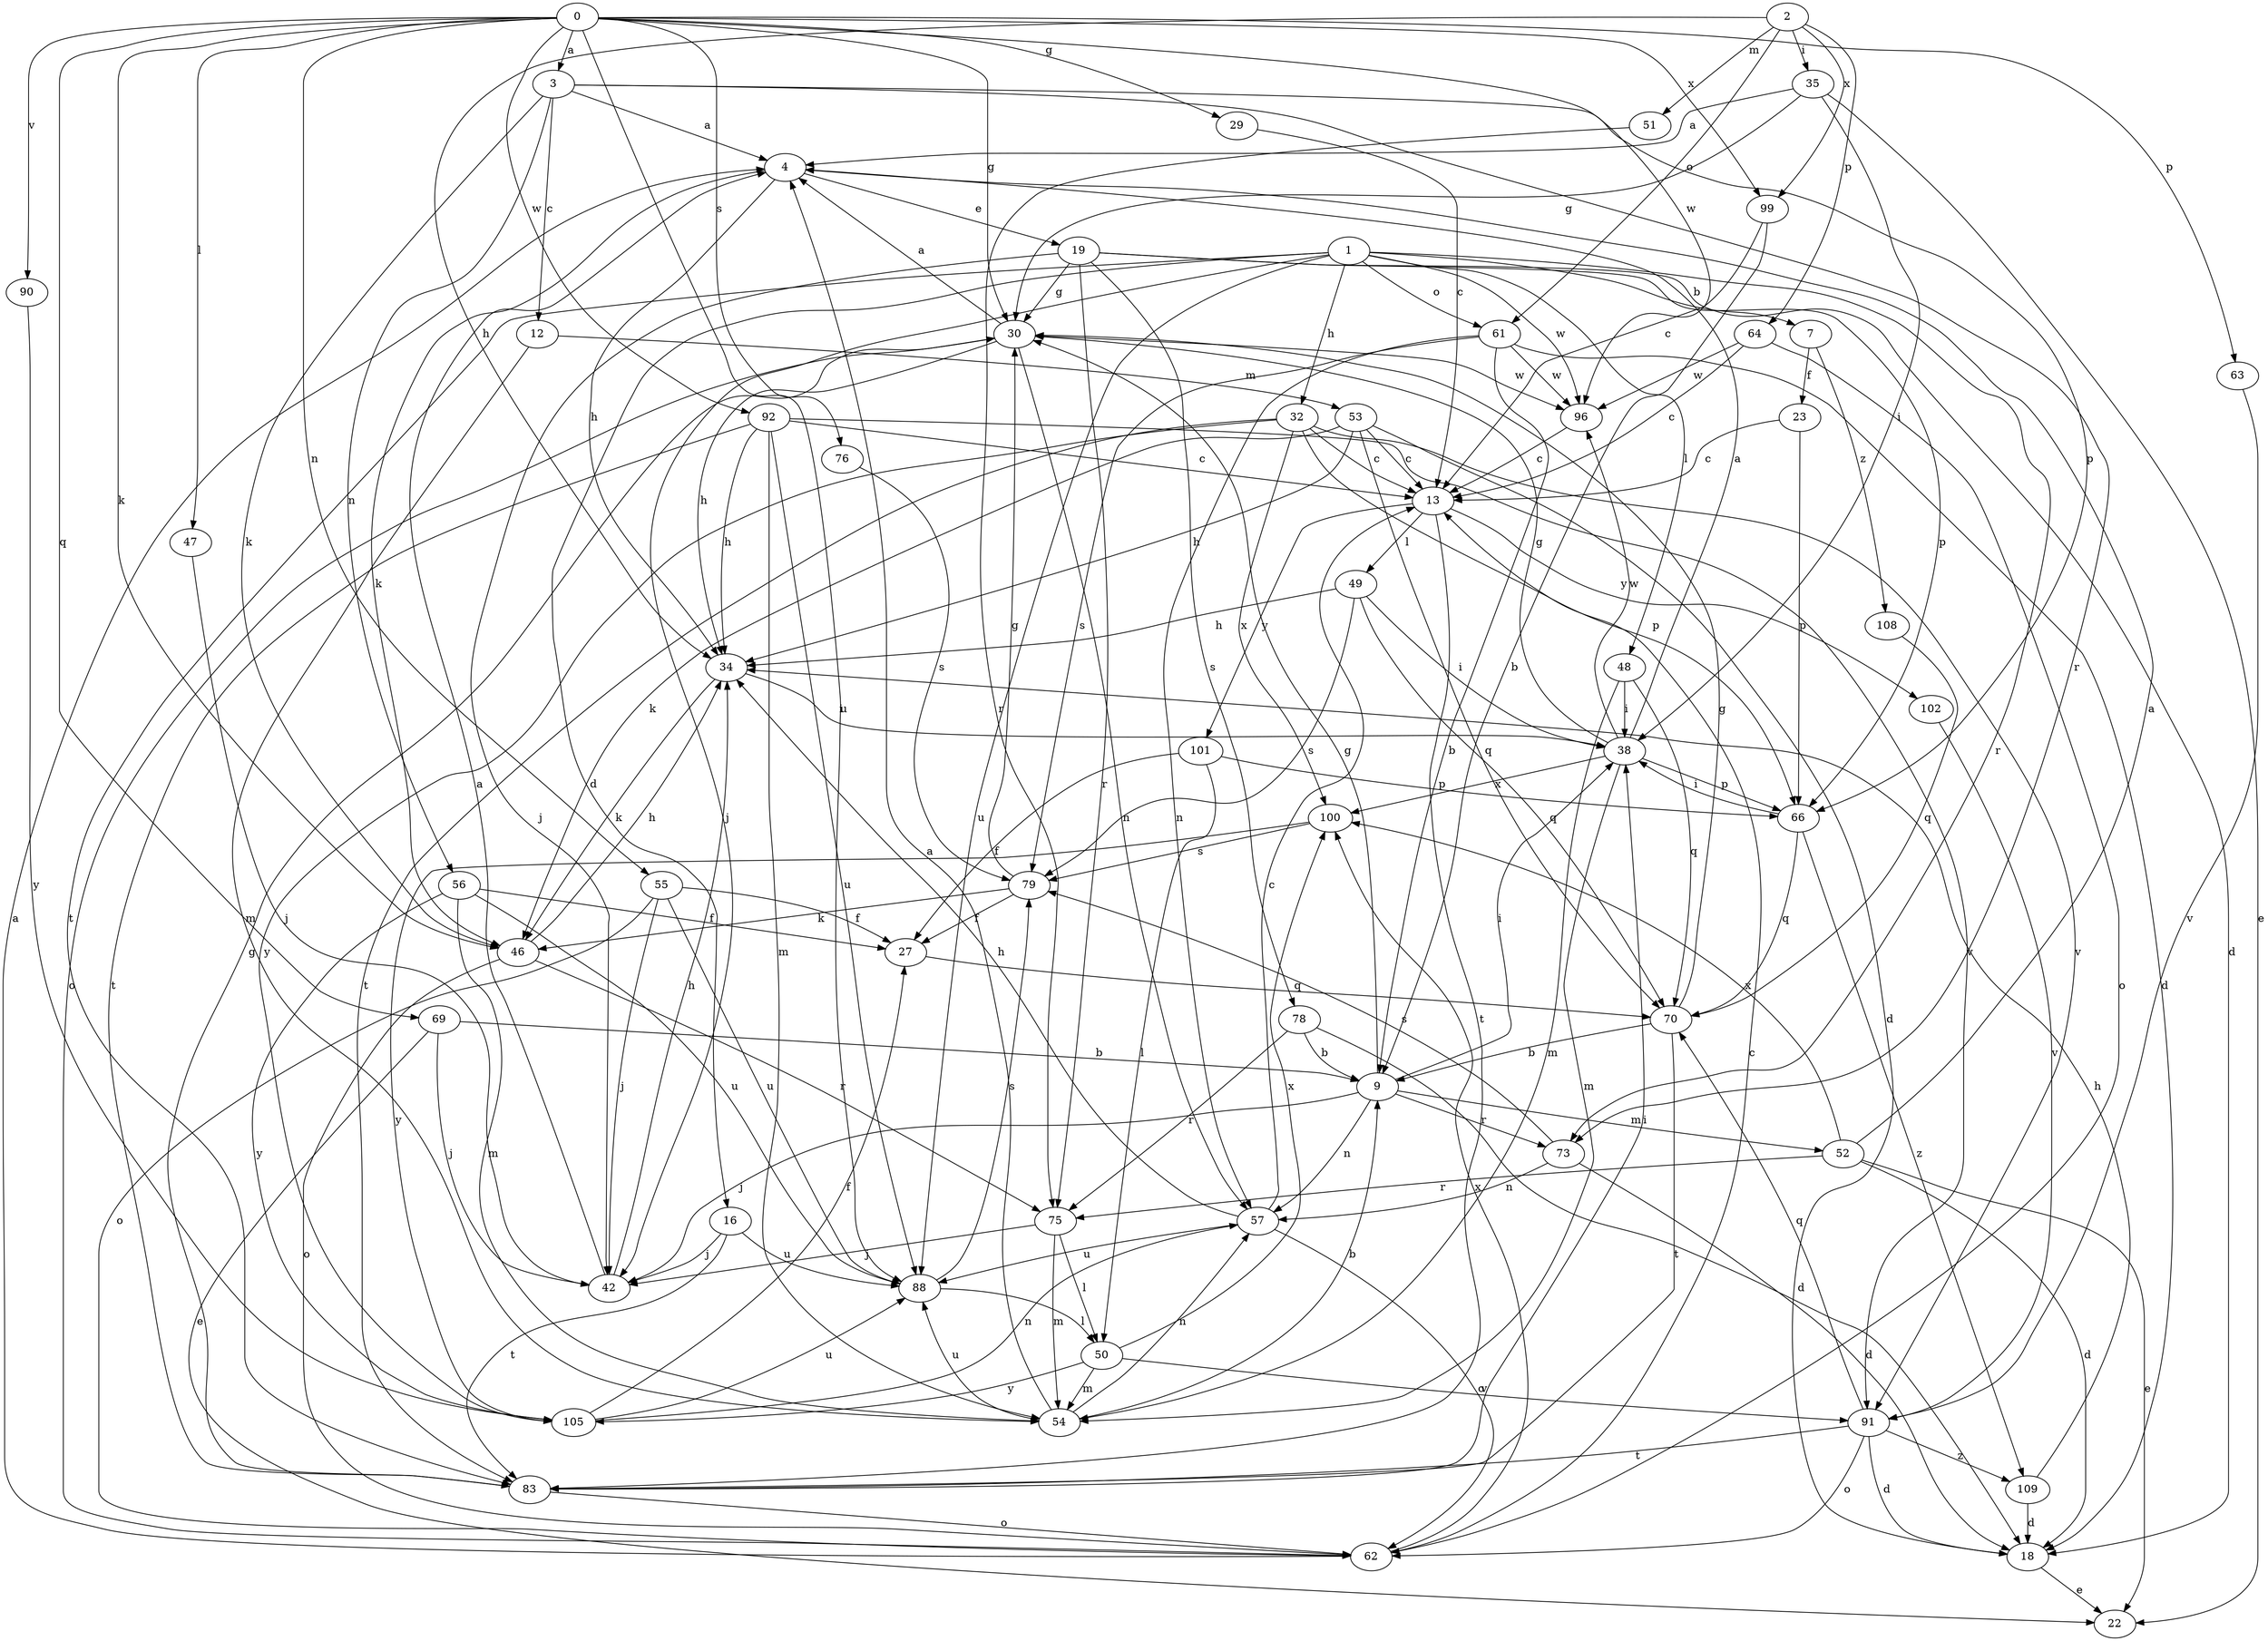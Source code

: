 strict digraph  {
0;
1;
2;
3;
4;
7;
9;
12;
13;
16;
18;
19;
22;
23;
27;
29;
30;
32;
34;
35;
38;
42;
46;
47;
48;
49;
50;
51;
52;
53;
54;
55;
56;
57;
61;
62;
63;
64;
66;
69;
70;
73;
75;
76;
78;
79;
83;
88;
90;
91;
92;
96;
99;
100;
101;
102;
105;
108;
109;
0 -> 3  [label=a];
0 -> 29  [label=g];
0 -> 30  [label=g];
0 -> 46  [label=k];
0 -> 47  [label=l];
0 -> 55  [label=n];
0 -> 63  [label=p];
0 -> 69  [label=q];
0 -> 76  [label=s];
0 -> 88  [label=u];
0 -> 90  [label=v];
0 -> 92  [label=w];
0 -> 96  [label=w];
0 -> 99  [label=x];
1 -> 7  [label=b];
1 -> 16  [label=d];
1 -> 32  [label=h];
1 -> 42  [label=j];
1 -> 48  [label=l];
1 -> 61  [label=o];
1 -> 73  [label=r];
1 -> 83  [label=t];
1 -> 88  [label=u];
1 -> 96  [label=w];
2 -> 34  [label=h];
2 -> 35  [label=i];
2 -> 51  [label=m];
2 -> 61  [label=o];
2 -> 64  [label=p];
2 -> 99  [label=x];
3 -> 4  [label=a];
3 -> 12  [label=c];
3 -> 46  [label=k];
3 -> 56  [label=n];
3 -> 66  [label=p];
3 -> 73  [label=r];
4 -> 19  [label=e];
4 -> 34  [label=h];
4 -> 46  [label=k];
7 -> 23  [label=f];
7 -> 108  [label=z];
9 -> 30  [label=g];
9 -> 38  [label=i];
9 -> 42  [label=j];
9 -> 52  [label=m];
9 -> 57  [label=n];
9 -> 73  [label=r];
12 -> 53  [label=m];
12 -> 54  [label=m];
13 -> 49  [label=l];
13 -> 83  [label=t];
13 -> 101  [label=y];
13 -> 102  [label=y];
16 -> 42  [label=j];
16 -> 83  [label=t];
16 -> 88  [label=u];
18 -> 22  [label=e];
19 -> 18  [label=d];
19 -> 30  [label=g];
19 -> 42  [label=j];
19 -> 66  [label=p];
19 -> 75  [label=r];
19 -> 78  [label=s];
23 -> 13  [label=c];
23 -> 66  [label=p];
27 -> 70  [label=q];
29 -> 13  [label=c];
30 -> 4  [label=a];
30 -> 34  [label=h];
30 -> 57  [label=n];
30 -> 62  [label=o];
30 -> 96  [label=w];
32 -> 13  [label=c];
32 -> 66  [label=p];
32 -> 83  [label=t];
32 -> 91  [label=v];
32 -> 100  [label=x];
32 -> 105  [label=y];
34 -> 38  [label=i];
34 -> 46  [label=k];
35 -> 4  [label=a];
35 -> 22  [label=e];
35 -> 30  [label=g];
35 -> 38  [label=i];
38 -> 4  [label=a];
38 -> 30  [label=g];
38 -> 54  [label=m];
38 -> 66  [label=p];
38 -> 96  [label=w];
38 -> 100  [label=x];
42 -> 4  [label=a];
42 -> 34  [label=h];
46 -> 34  [label=h];
46 -> 62  [label=o];
46 -> 75  [label=r];
47 -> 42  [label=j];
48 -> 38  [label=i];
48 -> 54  [label=m];
48 -> 70  [label=q];
49 -> 34  [label=h];
49 -> 38  [label=i];
49 -> 70  [label=q];
49 -> 79  [label=s];
50 -> 54  [label=m];
50 -> 91  [label=v];
50 -> 100  [label=x];
50 -> 105  [label=y];
51 -> 75  [label=r];
52 -> 4  [label=a];
52 -> 18  [label=d];
52 -> 22  [label=e];
52 -> 75  [label=r];
52 -> 100  [label=x];
53 -> 13  [label=c];
53 -> 18  [label=d];
53 -> 34  [label=h];
53 -> 46  [label=k];
53 -> 70  [label=q];
54 -> 4  [label=a];
54 -> 9  [label=b];
54 -> 57  [label=n];
54 -> 88  [label=u];
55 -> 27  [label=f];
55 -> 42  [label=j];
55 -> 62  [label=o];
55 -> 88  [label=u];
56 -> 27  [label=f];
56 -> 54  [label=m];
56 -> 88  [label=u];
56 -> 105  [label=y];
57 -> 13  [label=c];
57 -> 34  [label=h];
57 -> 62  [label=o];
57 -> 88  [label=u];
61 -> 9  [label=b];
61 -> 18  [label=d];
61 -> 57  [label=n];
61 -> 79  [label=s];
61 -> 96  [label=w];
62 -> 4  [label=a];
62 -> 13  [label=c];
62 -> 100  [label=x];
63 -> 91  [label=v];
64 -> 13  [label=c];
64 -> 62  [label=o];
64 -> 96  [label=w];
66 -> 38  [label=i];
66 -> 70  [label=q];
66 -> 109  [label=z];
69 -> 9  [label=b];
69 -> 22  [label=e];
69 -> 42  [label=j];
70 -> 9  [label=b];
70 -> 30  [label=g];
70 -> 83  [label=t];
73 -> 18  [label=d];
73 -> 57  [label=n];
73 -> 79  [label=s];
75 -> 42  [label=j];
75 -> 50  [label=l];
75 -> 54  [label=m];
76 -> 79  [label=s];
78 -> 9  [label=b];
78 -> 18  [label=d];
78 -> 75  [label=r];
79 -> 27  [label=f];
79 -> 30  [label=g];
79 -> 46  [label=k];
83 -> 30  [label=g];
83 -> 38  [label=i];
83 -> 62  [label=o];
88 -> 50  [label=l];
88 -> 79  [label=s];
90 -> 105  [label=y];
91 -> 18  [label=d];
91 -> 62  [label=o];
91 -> 70  [label=q];
91 -> 83  [label=t];
91 -> 109  [label=z];
92 -> 13  [label=c];
92 -> 34  [label=h];
92 -> 54  [label=m];
92 -> 83  [label=t];
92 -> 88  [label=u];
92 -> 91  [label=v];
96 -> 13  [label=c];
99 -> 9  [label=b];
99 -> 13  [label=c];
100 -> 79  [label=s];
100 -> 105  [label=y];
101 -> 27  [label=f];
101 -> 50  [label=l];
101 -> 66  [label=p];
102 -> 91  [label=v];
105 -> 27  [label=f];
105 -> 57  [label=n];
105 -> 88  [label=u];
108 -> 70  [label=q];
109 -> 18  [label=d];
109 -> 34  [label=h];
}
